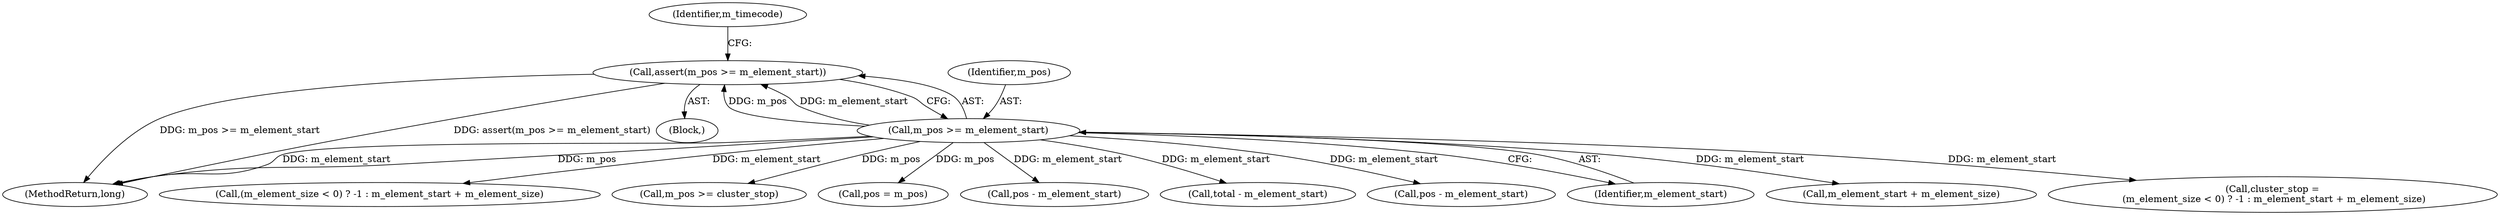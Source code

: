 digraph "0_Android_cc274e2abe8b2a6698a5c47d8aa4bb45f1f9538d_44@API" {
"1000135" [label="(Call,assert(m_pos >= m_element_start))"];
"1000136" [label="(Call,m_pos >= m_element_start)"];
"1000144" [label="(Call,cluster_stop =\n (m_element_size < 0) ? -1 : m_element_start + m_element_size)"];
"1000152" [label="(Call,m_element_start + m_element_size)"];
"1000122" [label="(Block,)"];
"1000599" [label="(MethodReturn,long)"];
"1000135" [label="(Call,assert(m_pos >= m_element_start))"];
"1000137" [label="(Identifier,m_pos)"];
"1000146" [label="(Call,(m_element_size < 0) ? -1 : m_element_start + m_element_size)"];
"1000160" [label="(Call,m_pos >= cluster_stop)"];
"1000193" [label="(Call,pos = m_pos)"];
"1000222" [label="(Call,pos - m_element_start)"];
"1000457" [label="(Call,total - m_element_start)"];
"1000315" [label="(Call,pos - m_element_start)"];
"1000141" [label="(Identifier,m_timecode)"];
"1000138" [label="(Identifier,m_element_start)"];
"1000136" [label="(Call,m_pos >= m_element_start)"];
"1000135" -> "1000122"  [label="AST: "];
"1000135" -> "1000136"  [label="CFG: "];
"1000136" -> "1000135"  [label="AST: "];
"1000141" -> "1000135"  [label="CFG: "];
"1000135" -> "1000599"  [label="DDG: assert(m_pos >= m_element_start)"];
"1000135" -> "1000599"  [label="DDG: m_pos >= m_element_start"];
"1000136" -> "1000135"  [label="DDG: m_pos"];
"1000136" -> "1000135"  [label="DDG: m_element_start"];
"1000136" -> "1000138"  [label="CFG: "];
"1000137" -> "1000136"  [label="AST: "];
"1000138" -> "1000136"  [label="AST: "];
"1000136" -> "1000599"  [label="DDG: m_element_start"];
"1000136" -> "1000599"  [label="DDG: m_pos"];
"1000136" -> "1000144"  [label="DDG: m_element_start"];
"1000136" -> "1000146"  [label="DDG: m_element_start"];
"1000136" -> "1000152"  [label="DDG: m_element_start"];
"1000136" -> "1000160"  [label="DDG: m_pos"];
"1000136" -> "1000193"  [label="DDG: m_pos"];
"1000136" -> "1000222"  [label="DDG: m_element_start"];
"1000136" -> "1000315"  [label="DDG: m_element_start"];
"1000136" -> "1000457"  [label="DDG: m_element_start"];
}
